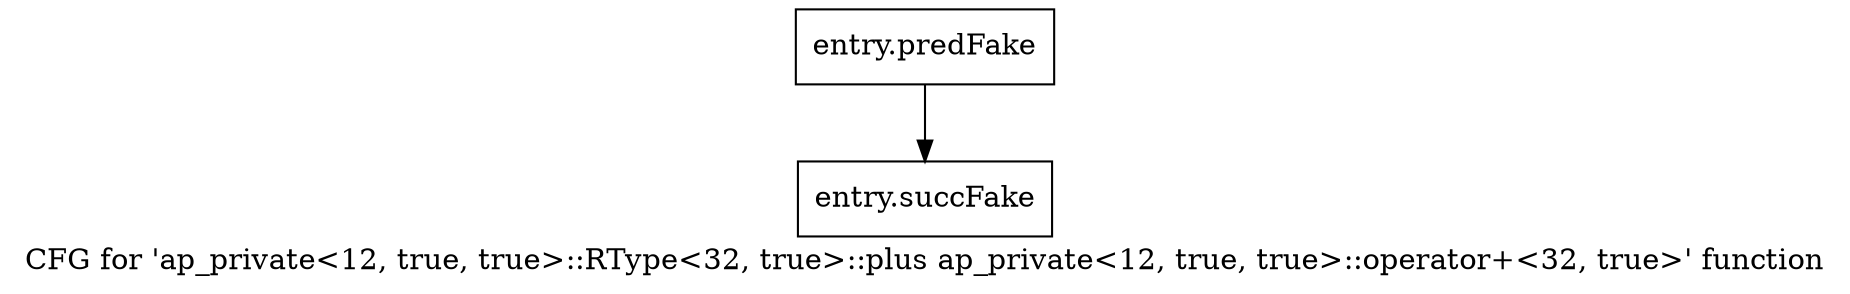 digraph "CFG for 'ap_private\<12, true, true\>::RType\<32, true\>::plus ap_private\<12, true, true\>::operator+\<32, true\>' function" {
	label="CFG for 'ap_private\<12, true, true\>::RType\<32, true\>::plus ap_private\<12, true, true\>::operator+\<32, true\>' function";

	Node0x3d1d230 [shape=record,filename="",linenumber="",label="{entry.predFake}"];
	Node0x3d1d230 -> Node0x3ebb230[ callList="" memoryops="" filename="/tools/Xilinx/Vitis_HLS/2022.1/include/etc/ap_private.h" execusionnum="3200"];
	Node0x3ebb230 [shape=record,filename="/tools/Xilinx/Vitis_HLS/2022.1/include/etc/ap_private.h",linenumber="2184",label="{entry.succFake}"];
}
